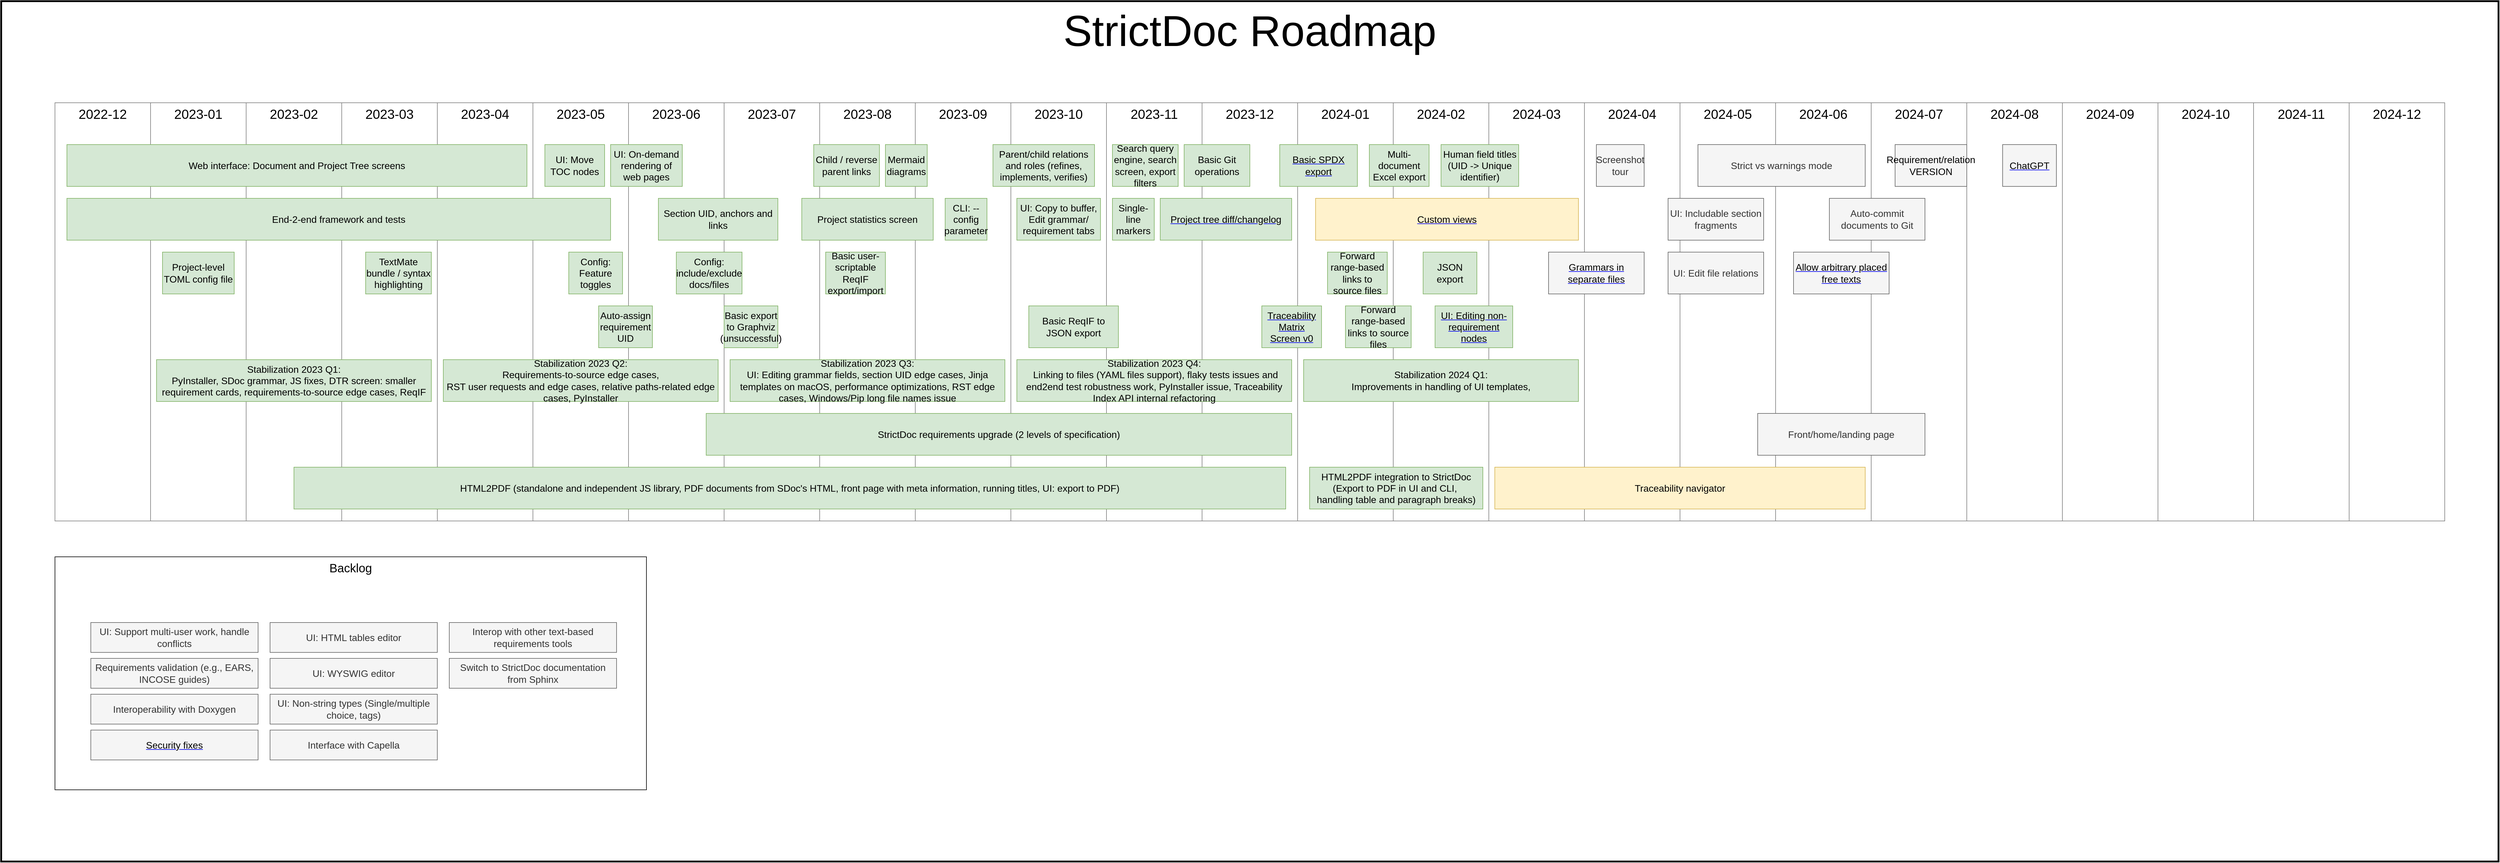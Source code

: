 <mxfile version="24.0.2" type="google">
  <diagram name="Seite-1" id="QL4QDE5GQBR7DcBM7GMb">
    <mxGraphModel grid="1" page="1" gridSize="10" guides="1" tooltips="1" connect="1" arrows="1" fold="1" pageScale="1" pageWidth="2339" pageHeight="3300" math="0" shadow="0">
      <root>
        <mxCell id="0" />
        <object label="Background" id="e4xbaoC47YMUbLc9hft--7">
          <mxCell style="" parent="0" />
        </object>
        <mxCell id="e4xbaoC47YMUbLc9hft--8" value="StrictDoc Roadmap" style="rounded=0;whiteSpace=wrap;html=1;verticalAlign=top;fontSize=72;strokeWidth=3;" vertex="1" parent="e4xbaoC47YMUbLc9hft--7">
          <mxGeometry x="-1450" y="-130" width="4180" height="1440" as="geometry" />
        </mxCell>
        <object label="Months" id="1">
          <mxCell style="locked=1;" parent="0" />
        </object>
        <mxCell id="5Hoejhb2v4ojji3GJ6aL-1" value="2023-09" style="rounded=0;whiteSpace=wrap;fontSize=22;verticalAlign=top;strokeColor=#808080;html=1;labelBorderColor=none;labelBackgroundColor=none;" vertex="1" parent="1">
          <mxGeometry x="80" y="40" width="160" height="700" as="geometry" />
        </mxCell>
        <mxCell id="5Hoejhb2v4ojji3GJ6aL-2" value="2023-10" style="rounded=0;whiteSpace=wrap;fontSize=22;verticalAlign=top;strokeColor=#808080;html=1;labelBorderColor=none;labelBackgroundColor=none;" vertex="1" parent="1">
          <mxGeometry x="240" y="40" width="160" height="700" as="geometry" />
        </mxCell>
        <mxCell id="5Hoejhb2v4ojji3GJ6aL-3" value="2023-11" style="rounded=0;whiteSpace=wrap;fontSize=22;verticalAlign=top;strokeColor=#808080;html=1;labelBorderColor=none;labelBackgroundColor=none;" vertex="1" parent="1">
          <mxGeometry x="400" y="40" width="160" height="700" as="geometry" />
        </mxCell>
        <mxCell id="5Hoejhb2v4ojji3GJ6aL-4" value="2023-12" style="rounded=0;whiteSpace=wrap;fontSize=22;verticalAlign=top;strokeColor=#808080;html=1;labelBorderColor=none;labelBackgroundColor=none;" vertex="1" parent="1">
          <mxGeometry x="560" y="40" width="160" height="700" as="geometry" />
        </mxCell>
        <mxCell id="5Hoejhb2v4ojji3GJ6aL-6" value="2023-08" style="rounded=0;whiteSpace=wrap;fontSize=22;verticalAlign=top;strokeColor=#808080;html=1;labelBorderColor=none;labelBackgroundColor=none;" vertex="1" parent="1">
          <mxGeometry x="-80" y="40" width="160" height="700" as="geometry" />
        </mxCell>
        <mxCell id="5Hoejhb2v4ojji3GJ6aL-7" value="2023-07" style="rounded=0;whiteSpace=wrap;fontSize=22;verticalAlign=top;strokeColor=#808080;html=1;labelBorderColor=none;labelBackgroundColor=none;" vertex="1" parent="1">
          <mxGeometry x="-240" y="40" width="160" height="700" as="geometry" />
        </mxCell>
        <mxCell id="5Hoejhb2v4ojji3GJ6aL-8" value="2023-06" style="rounded=0;whiteSpace=wrap;fontSize=22;verticalAlign=top;strokeColor=#808080;html=1;labelBorderColor=none;labelBackgroundColor=none;" vertex="1" parent="1">
          <mxGeometry x="-400" y="40" width="160" height="700" as="geometry" />
        </mxCell>
        <mxCell id="5Hoejhb2v4ojji3GJ6aL-9" value="2023-05" style="rounded=0;whiteSpace=wrap;fontSize=22;verticalAlign=top;strokeColor=#808080;html=1;labelBorderColor=none;labelBackgroundColor=none;" vertex="1" parent="1">
          <mxGeometry x="-560" y="40" width="160" height="700" as="geometry" />
        </mxCell>
        <mxCell id="5Hoejhb2v4ojji3GJ6aL-10" value="2023-04" style="rounded=0;whiteSpace=wrap;fontSize=22;verticalAlign=top;strokeColor=#808080;html=1;labelBorderColor=none;labelBackgroundColor=none;" vertex="1" parent="1">
          <mxGeometry x="-720" y="40" width="160" height="700" as="geometry" />
        </mxCell>
        <mxCell id="5Hoejhb2v4ojji3GJ6aL-11" value="2023-03" style="rounded=0;whiteSpace=wrap;fontSize=22;verticalAlign=top;strokeColor=#808080;html=1;labelBorderColor=none;labelBackgroundColor=none;" vertex="1" parent="1">
          <mxGeometry x="-880" y="40" width="160" height="700" as="geometry" />
        </mxCell>
        <mxCell id="5Hoejhb2v4ojji3GJ6aL-12" value="2023-02" style="rounded=0;whiteSpace=wrap;fontSize=22;verticalAlign=top;strokeColor=#808080;html=1;labelBorderColor=none;labelBackgroundColor=none;" vertex="1" parent="1">
          <mxGeometry x="-1040" y="40" width="160" height="700" as="geometry" />
        </mxCell>
        <mxCell id="5Hoejhb2v4ojji3GJ6aL-13" value="2023-01" style="rounded=0;whiteSpace=wrap;fontSize=22;verticalAlign=top;strokeColor=#808080;html=1;labelBorderColor=none;labelBackgroundColor=none;" vertex="1" parent="1">
          <mxGeometry x="-1200" y="40" width="160" height="700" as="geometry" />
        </mxCell>
        <mxCell id="5Hoejhb2v4ojji3GJ6aL-25" value="2024-01" style="rounded=0;whiteSpace=wrap;fontSize=22;verticalAlign=top;strokeColor=#808080;html=1;labelBorderColor=none;labelBackgroundColor=none;" vertex="1" parent="1">
          <mxGeometry x="720" y="40" width="160" height="700" as="geometry" />
        </mxCell>
        <mxCell id="5Hoejhb2v4ojji3GJ6aL-26" value="2024-02" style="rounded=0;whiteSpace=wrap;fontSize=22;verticalAlign=top;strokeColor=#808080;html=1;labelBorderColor=none;labelBackgroundColor=none;" vertex="1" parent="1">
          <mxGeometry x="880" y="40" width="160" height="700" as="geometry" />
        </mxCell>
        <mxCell id="5Hoejhb2v4ojji3GJ6aL-27" value="2024-03" style="rounded=0;whiteSpace=wrap;fontSize=22;verticalAlign=top;strokeColor=#808080;html=1;labelBorderColor=none;labelBackgroundColor=none;" vertex="1" parent="1">
          <mxGeometry x="1040" y="40" width="160" height="700" as="geometry" />
        </mxCell>
        <mxCell id="5Hoejhb2v4ojji3GJ6aL-30" value="2024-04" style="rounded=0;whiteSpace=wrap;fontSize=22;verticalAlign=top;strokeColor=#808080;html=1;labelBorderColor=none;labelBackgroundColor=none;" vertex="1" parent="1">
          <mxGeometry x="1200" y="40" width="160" height="700" as="geometry" />
        </mxCell>
        <mxCell id="5Hoejhb2v4ojji3GJ6aL-31" value="2024-05" style="rounded=0;whiteSpace=wrap;fontSize=22;verticalAlign=top;strokeColor=#808080;html=1;labelBorderColor=none;labelBackgroundColor=none;" vertex="1" parent="1">
          <mxGeometry x="1360" y="40" width="160" height="700" as="geometry" />
        </mxCell>
        <mxCell id="5Hoejhb2v4ojji3GJ6aL-32" value="2024-06" style="rounded=0;whiteSpace=wrap;fontSize=22;verticalAlign=top;strokeColor=#808080;html=1;labelBorderColor=none;labelBackgroundColor=none;" vertex="1" parent="1">
          <mxGeometry x="1520" y="40" width="160" height="700" as="geometry" />
        </mxCell>
        <mxCell id="5Hoejhb2v4ojji3GJ6aL-33" value="2024-07" style="rounded=0;whiteSpace=wrap;fontSize=22;verticalAlign=top;strokeColor=#808080;html=1;labelBorderColor=none;labelBackgroundColor=none;" vertex="1" parent="1">
          <mxGeometry x="1680" y="40" width="160" height="700" as="geometry" />
        </mxCell>
        <mxCell id="5Hoejhb2v4ojji3GJ6aL-34" value="2024-08" style="rounded=0;whiteSpace=wrap;fontSize=22;verticalAlign=top;strokeColor=#808080;html=1;labelBorderColor=none;labelBackgroundColor=none;" vertex="1" parent="1">
          <mxGeometry x="1840" y="40" width="160" height="700" as="geometry" />
        </mxCell>
        <mxCell id="5Hoejhb2v4ojji3GJ6aL-35" value="2024-09" style="rounded=0;whiteSpace=wrap;fontSize=22;verticalAlign=top;strokeColor=#808080;html=1;labelBorderColor=none;labelBackgroundColor=none;" vertex="1" parent="1">
          <mxGeometry x="2000" y="40" width="160" height="700" as="geometry" />
        </mxCell>
        <mxCell id="5Hoejhb2v4ojji3GJ6aL-36" value="2024-10" style="rounded=0;whiteSpace=wrap;fontSize=22;verticalAlign=top;strokeColor=#808080;html=1;labelBorderColor=none;labelBackgroundColor=none;" vertex="1" parent="1">
          <mxGeometry x="2160" y="40" width="160" height="700" as="geometry" />
        </mxCell>
        <mxCell id="5Hoejhb2v4ojji3GJ6aL-37" value="2024-11" style="rounded=0;whiteSpace=wrap;fontSize=22;verticalAlign=top;strokeColor=#808080;html=1;labelBorderColor=none;labelBackgroundColor=none;" vertex="1" parent="1">
          <mxGeometry x="2320" y="40" width="160" height="700" as="geometry" />
        </mxCell>
        <mxCell id="5Hoejhb2v4ojji3GJ6aL-38" value="2024-12" style="rounded=0;whiteSpace=wrap;fontSize=22;verticalAlign=top;strokeColor=#808080;html=1;labelBorderColor=none;labelBackgroundColor=none;" vertex="1" parent="1">
          <mxGeometry x="2480" y="40" width="160" height="700" as="geometry" />
        </mxCell>
        <mxCell id="5Hoejhb2v4ojji3GJ6aL-47" value="2022-12" style="rounded=0;whiteSpace=wrap;fontSize=22;verticalAlign=top;strokeColor=#808080;html=1;labelBorderColor=none;labelBackgroundColor=none;" vertex="1" parent="1">
          <mxGeometry x="-1360" y="40" width="160" height="700" as="geometry" />
        </mxCell>
        <object label="Clusters" id="5Hoejhb2v4ojji3GJ6aL-50">
          <mxCell style="" parent="0" />
        </object>
        <mxCell id="5Hoejhb2v4ojji3GJ6aL-55" value="Backlog" style="rounded=0;whiteSpace=wrap;html=1;verticalAlign=top;fontSize=20;" vertex="1" parent="5Hoejhb2v4ojji3GJ6aL-50">
          <mxGeometry x="-1360" y="800" width="990" height="390" as="geometry" />
        </mxCell>
        <object label="Figures" id="5Hoejhb2v4ojji3GJ6aL-5">
          <mxCell style="" parent="0" />
        </object>
        <mxCell id="5Hoejhb2v4ojji3GJ6aL-21" value="Child / reverse parent links" style="text;html=1;strokeColor=#82b366;fillColor=#d5e8d4;align=center;verticalAlign=middle;whiteSpace=wrap;rounded=0;fontStyle=0;fontSize=16;" vertex="1" parent="5Hoejhb2v4ojji3GJ6aL-5">
          <mxGeometry x="-90" y="110" width="110" height="70" as="geometry" />
        </mxCell>
        <mxCell id="5Hoejhb2v4ojji3GJ6aL-39" value="Section UID, anchors and links" style="text;html=1;strokeColor=#82b366;fillColor=#d5e8d4;align=center;verticalAlign=middle;whiteSpace=wrap;rounded=0;fontStyle=0;fontSize=16;" vertex="1" parent="5Hoejhb2v4ojji3GJ6aL-5">
          <mxGeometry x="-350" y="200" width="200" height="70" as="geometry" />
        </mxCell>
        <mxCell id="5Hoejhb2v4ojji3GJ6aL-40" value="Auto-assign requirement UID" style="text;html=1;strokeColor=#82b366;fillColor=#d5e8d4;align=center;verticalAlign=middle;whiteSpace=wrap;rounded=0;fontStyle=0;fontSize=16;" vertex="1" parent="5Hoejhb2v4ojji3GJ6aL-5">
          <mxGeometry x="-450" y="380" width="90" height="70" as="geometry" />
        </mxCell>
        <mxCell id="5Hoejhb2v4ojji3GJ6aL-42" value="TextMate bundle / syntax highlighting" style="text;html=1;strokeColor=#82b366;fillColor=#d5e8d4;align=center;verticalAlign=middle;whiteSpace=wrap;rounded=0;fontStyle=0;fontSize=16;" vertex="1" parent="5Hoejhb2v4ojji3GJ6aL-5">
          <mxGeometry x="-840" y="290" width="110" height="70" as="geometry" />
        </mxCell>
        <mxCell id="5Hoejhb2v4ojji3GJ6aL-14" value="Project statistics screen" style="text;html=1;strokeColor=#82b366;fillColor=#d5e8d4;align=center;verticalAlign=middle;whiteSpace=wrap;rounded=0;fontStyle=0;fontSize=16;" vertex="1" parent="5Hoejhb2v4ojji3GJ6aL-5">
          <mxGeometry x="-110" y="200" width="220" height="70" as="geometry" />
        </mxCell>
        <mxCell id="5Hoejhb2v4ojji3GJ6aL-15" value="HTML2PDF (standalone and independent JS library, PDF documents from SDoc&#39;s HTML, front page with meta information, running titles, UI: export to PDF)" style="text;html=1;strokeColor=#82b366;fillColor=#d5e8d4;align=center;verticalAlign=middle;whiteSpace=wrap;rounded=0;fontStyle=0;fontSize=16;" vertex="1" parent="5Hoejhb2v4ojji3GJ6aL-5">
          <mxGeometry x="-960" y="650" width="1660" height="70" as="geometry" />
        </mxCell>
        <mxCell id="5Hoejhb2v4ojji3GJ6aL-16" value="&lt;a href=&quot;https://github.com/strictdoc-project/strictdoc/issues/1141&quot;&gt;&lt;font color=&quot;#000000&quot;&gt;ChatGPT&lt;/font&gt;&lt;/a&gt;" style="text;html=1;align=center;verticalAlign=middle;whiteSpace=wrap;rounded=0;fontStyle=0;fontSize=16;fillColor=#f5f5f5;fontColor=#333333;strokeColor=#666666;" vertex="1" parent="5Hoejhb2v4ojji3GJ6aL-5">
          <mxGeometry x="1900" y="110" width="90" height="70" as="geometry" />
        </mxCell>
        <mxCell id="5Hoejhb2v4ojji3GJ6aL-17" value="&lt;a href=&quot;https://github.com/strictdoc-project/strictdoc/issues/964&quot;&gt;&lt;font color=&quot;#000000&quot;&gt;Traceability&lt;/font&gt;&lt;font color=&quot;#000000&quot;&gt; Matrix Screen v0&lt;br&gt;&lt;/font&gt;&lt;/a&gt;" style="text;html=1;strokeColor=#82b366;fillColor=#d5e8d4;align=center;verticalAlign=middle;whiteSpace=wrap;rounded=0;fontStyle=0;fontSize=16;" vertex="1" parent="5Hoejhb2v4ojji3GJ6aL-5">
          <mxGeometry x="660" y="380" width="100" height="70" as="geometry" />
        </mxCell>
        <mxCell id="5Hoejhb2v4ojji3GJ6aL-18" value="Front/home/landing page" style="text;html=1;strokeColor=#666666;fillColor=#f5f5f5;align=center;verticalAlign=middle;whiteSpace=wrap;rounded=0;fontStyle=0;fontSize=16;fontColor=#333333;" vertex="1" parent="5Hoejhb2v4ojji3GJ6aL-5">
          <mxGeometry x="1490" y="560" width="280" height="70" as="geometry" />
        </mxCell>
        <mxCell id="5Hoejhb2v4ojji3GJ6aL-19" value="Basic user-scriptable ReqIF export/import" style="text;html=1;strokeColor=#82b366;fillColor=#d5e8d4;align=center;verticalAlign=middle;whiteSpace=wrap;rounded=0;fontStyle=0;fontSize=16;" vertex="1" parent="5Hoejhb2v4ojji3GJ6aL-5">
          <mxGeometry x="-70" y="290" width="100" height="70" as="geometry" />
        </mxCell>
        <mxCell id="5Hoejhb2v4ojji3GJ6aL-20" value="Requirements validation (e.g., EARS, INCOSE guides)" style="text;html=1;strokeColor=#666666;fillColor=#f5f5f5;align=center;verticalAlign=middle;whiteSpace=wrap;rounded=0;fontStyle=0;fontSize=16;fontColor=#333333;" vertex="1" parent="5Hoejhb2v4ojji3GJ6aL-5">
          <mxGeometry x="-1300" y="970" width="280" height="50" as="geometry" />
        </mxCell>
        <mxCell id="5Hoejhb2v4ojji3GJ6aL-22" value="UI: HTML tables editor" style="text;html=1;strokeColor=#666666;fillColor=#f5f5f5;align=center;verticalAlign=middle;whiteSpace=wrap;rounded=0;fontStyle=0;fontSize=16;fontColor=#333333;" vertex="1" parent="5Hoejhb2v4ojji3GJ6aL-5">
          <mxGeometry x="-1000" y="910" width="280" height="50" as="geometry" />
        </mxCell>
        <mxCell id="5Hoejhb2v4ojji3GJ6aL-23" value="CLI: --config parameter" style="text;html=1;strokeColor=#82b366;fillColor=#d5e8d4;align=center;verticalAlign=middle;whiteSpace=wrap;rounded=0;fontStyle=0;fontSize=16;" vertex="1" parent="5Hoejhb2v4ojji3GJ6aL-5">
          <mxGeometry x="130" y="200" width="70" height="70" as="geometry" />
        </mxCell>
        <mxCell id="5Hoejhb2v4ojji3GJ6aL-41" value="UI: Non-string types (Single/multiple choice, tags)" style="text;html=1;align=center;verticalAlign=middle;whiteSpace=wrap;rounded=0;fontStyle=0;fontSize=16;fillColor=#f5f5f5;fontColor=#333333;strokeColor=#666666;" vertex="1" parent="5Hoejhb2v4ojji3GJ6aL-5">
          <mxGeometry x="-1000" y="1030" width="280" height="50" as="geometry" />
        </mxCell>
        <mxCell id="5Hoejhb2v4ojji3GJ6aL-43" value="StrictDoc requirements upgrade (2 levels of specification)" style="text;html=1;strokeColor=#82b366;fillColor=#d5e8d4;align=center;verticalAlign=middle;whiteSpace=wrap;rounded=0;fontStyle=0;fontSize=16;" vertex="1" parent="5Hoejhb2v4ojji3GJ6aL-5">
          <mxGeometry x="-270" y="560" width="980" height="70" as="geometry" />
        </mxCell>
        <mxCell id="5Hoejhb2v4ojji3GJ6aL-24" value="&lt;a href=&quot;https://github.com/strictdoc-project/strictdoc/issues?q=is%3Aopen+is%3Aissue+label%3ASecurity+&quot;&gt;&lt;font color=&quot;#000000&quot;&gt;Security fixes&lt;/font&gt;&lt;/a&gt;" style="text;html=1;strokeColor=#666666;fillColor=#f5f5f5;align=center;verticalAlign=middle;whiteSpace=wrap;rounded=0;fontStyle=0;fontSize=16;fontColor=#333333;" vertex="1" parent="5Hoejhb2v4ojji3GJ6aL-5">
          <mxGeometry x="-1300" y="1090" width="280" height="50" as="geometry" />
        </mxCell>
        <mxCell id="5Hoejhb2v4ojji3GJ6aL-44" value="Switch to StrictDoc documentation from Sphinx" style="text;html=1;strokeColor=#666666;fillColor=#f5f5f5;align=center;verticalAlign=middle;whiteSpace=wrap;rounded=0;fontStyle=0;fontSize=16;fontColor=#333333;" vertex="1" parent="5Hoejhb2v4ojji3GJ6aL-5">
          <mxGeometry x="-700" y="970" width="280" height="50" as="geometry" />
        </mxCell>
        <mxCell id="5Hoejhb2v4ojji3GJ6aL-45" value="&lt;a href=&quot;https://github.com/strictdoc-project/strictdoc/issues/1541&quot;&gt;&lt;font color=&quot;#000000&quot;&gt;Basic SPDX export&lt;br&gt;&lt;/font&gt;&lt;/a&gt;" style="text;html=1;strokeColor=#82b366;fillColor=#d5e8d4;align=center;verticalAlign=middle;whiteSpace=wrap;rounded=0;fontStyle=0;fontSize=16;" vertex="1" parent="5Hoejhb2v4ojji3GJ6aL-5">
          <mxGeometry x="690" y="110" width="130" height="70" as="geometry" />
        </mxCell>
        <mxCell id="5Hoejhb2v4ojji3GJ6aL-48" value="Web interface: Document and Project Tree screens" style="text;html=1;strokeColor=#82b366;fillColor=#d5e8d4;align=center;verticalAlign=middle;whiteSpace=wrap;rounded=0;fontStyle=0;fontSize=16;" vertex="1" parent="5Hoejhb2v4ojji3GJ6aL-5">
          <mxGeometry x="-1340" y="110" width="770" height="70" as="geometry" />
        </mxCell>
        <mxCell id="5Hoejhb2v4ojji3GJ6aL-51" value="End-2-end framework and tests" style="text;html=1;strokeColor=#82b366;fillColor=#d5e8d4;align=center;verticalAlign=middle;whiteSpace=wrap;rounded=0;fontStyle=0;fontSize=16;" vertex="1" parent="5Hoejhb2v4ojji3GJ6aL-5">
          <mxGeometry x="-1340" y="200" width="910" height="70" as="geometry" />
        </mxCell>
        <mxCell id="5Hoejhb2v4ojji3GJ6aL-52" value="&lt;div&gt;UI: On-demand rendering of web pages&lt;/div&gt;" style="text;html=1;strokeColor=#82b366;fillColor=#d5e8d4;align=center;verticalAlign=middle;whiteSpace=wrap;rounded=0;fontStyle=0;fontSize=16;" vertex="1" parent="5Hoejhb2v4ojji3GJ6aL-5">
          <mxGeometry x="-430" y="110" width="120" height="70" as="geometry" />
        </mxCell>
        <mxCell id="5Hoejhb2v4ojji3GJ6aL-53" value="UI: Move TOC nodes" style="text;html=1;strokeColor=#82b366;fillColor=#d5e8d4;align=center;verticalAlign=middle;whiteSpace=wrap;rounded=0;fontStyle=0;fontSize=16;" vertex="1" parent="5Hoejhb2v4ojji3GJ6aL-5">
          <mxGeometry x="-540" y="110" width="100" height="70" as="geometry" />
        </mxCell>
        <mxCell id="5Hoejhb2v4ojji3GJ6aL-54" value="Project-level TOML config file" style="text;html=1;strokeColor=#82b366;fillColor=#d5e8d4;align=center;verticalAlign=middle;whiteSpace=wrap;rounded=0;fontStyle=0;fontSize=16;" vertex="1" parent="5Hoejhb2v4ojji3GJ6aL-5">
          <mxGeometry x="-1180" y="290" width="120" height="70" as="geometry" />
        </mxCell>
        <mxCell id="e4xbaoC47YMUbLc9hft--1" value="Config: Feature toggles" style="text;html=1;strokeColor=#82b366;fillColor=#d5e8d4;align=center;verticalAlign=middle;whiteSpace=wrap;rounded=0;fontStyle=0;fontSize=16;" vertex="1" parent="5Hoejhb2v4ojji3GJ6aL-5">
          <mxGeometry x="-500" y="290" width="90" height="70" as="geometry" />
        </mxCell>
        <mxCell id="e4xbaoC47YMUbLc9hft--2" value="&lt;div&gt;Stabilization 2023 Q1:&lt;br&gt;&lt;/div&gt;&lt;div&gt;PyInstaller, SDoc grammar, JS fixes, DTR screen: smaller requirement cards, requirements-to-source edge cases, ReqIF&lt;/div&gt;" style="text;html=1;strokeColor=#82b366;fillColor=#d5e8d4;align=center;verticalAlign=middle;whiteSpace=wrap;rounded=0;fontStyle=0;fontSize=16;" vertex="1" parent="5Hoejhb2v4ojji3GJ6aL-5">
          <mxGeometry x="-1190" y="470" width="460" height="70" as="geometry" />
        </mxCell>
        <mxCell id="e4xbaoC47YMUbLc9hft--3" value="&lt;div&gt;Stabilization 2023 Q2:&lt;br&gt;&lt;/div&gt;&lt;div&gt;Requirements-to-source edge cases, &lt;br&gt;&lt;/div&gt;RST user requests and edge cases, relative paths-related edge cases, PyInstaller" style="text;html=1;strokeColor=#82b366;fillColor=#d5e8d4;align=center;verticalAlign=middle;whiteSpace=wrap;rounded=0;fontStyle=0;fontSize=16;" vertex="1" parent="5Hoejhb2v4ojji3GJ6aL-5">
          <mxGeometry x="-710" y="470" width="460" height="70" as="geometry" />
        </mxCell>
        <mxCell id="e4xbaoC47YMUbLc9hft--4" value="Config: include/exclude docs/files" style="text;html=1;strokeColor=#82b366;fillColor=#d5e8d4;align=center;verticalAlign=middle;whiteSpace=wrap;rounded=0;fontStyle=0;fontSize=16;" vertex="1" parent="5Hoejhb2v4ojji3GJ6aL-5">
          <mxGeometry x="-320" y="290" width="110" height="70" as="geometry" />
        </mxCell>
        <mxCell id="e4xbaoC47YMUbLc9hft--5" value="&lt;div&gt;Stabilization 2023 Q3:&lt;br&gt;&lt;/div&gt;UI: Editing grammar fields, section UID edge cases, Jinja templates on macOS, performance optimizations, RST edge cases, Windows/Pip long file names issue" style="text;html=1;strokeColor=#82b366;fillColor=#d5e8d4;align=center;verticalAlign=middle;whiteSpace=wrap;rounded=0;fontStyle=0;fontSize=16;" vertex="1" parent="5Hoejhb2v4ojji3GJ6aL-5">
          <mxGeometry x="-230" y="470" width="460" height="70" as="geometry" />
        </mxCell>
        <mxCell id="e4xbaoC47YMUbLc9hft--9" value="&lt;div&gt;Mermaid&lt;/div&gt;&lt;div&gt;diagrams&lt;/div&gt;" style="text;html=1;strokeColor=#82b366;fillColor=#d5e8d4;align=center;verticalAlign=middle;whiteSpace=wrap;rounded=0;fontStyle=0;fontSize=16;" vertex="1" parent="5Hoejhb2v4ojji3GJ6aL-5">
          <mxGeometry x="30" y="110" width="70" height="70" as="geometry" />
        </mxCell>
        <mxCell id="e4xbaoC47YMUbLc9hft--10" value="Auto-commit documents to Git" style="text;html=1;strokeColor=#666666;fillColor=#f5f5f5;align=center;verticalAlign=middle;whiteSpace=wrap;rounded=0;fontStyle=0;fontSize=16;fontColor=#333333;" vertex="1" parent="5Hoejhb2v4ojji3GJ6aL-5">
          <mxGeometry x="1610" y="200" width="160" height="70" as="geometry" />
        </mxCell>
        <mxCell id="e4xbaoC47YMUbLc9hft--11" value="UI: Support multi-user work, handle conflicts" style="text;html=1;strokeColor=#666666;fillColor=#f5f5f5;align=center;verticalAlign=middle;whiteSpace=wrap;rounded=0;fontStyle=0;fontSize=16;fontColor=#333333;" vertex="1" parent="5Hoejhb2v4ojji3GJ6aL-5">
          <mxGeometry x="-1300" y="910" width="280" height="50" as="geometry" />
        </mxCell>
        <mxCell id="e4xbaoC47YMUbLc9hft--15" value="Interoperability with Doxygen" style="text;html=1;strokeColor=#666666;fillColor=#f5f5f5;align=center;verticalAlign=middle;whiteSpace=wrap;rounded=0;fontStyle=0;fontSize=16;fontColor=#333333;" vertex="1" parent="5Hoejhb2v4ojji3GJ6aL-5">
          <mxGeometry x="-1300" y="1030" width="280" height="50" as="geometry" />
        </mxCell>
        <mxCell id="e4xbaoC47YMUbLc9hft--18" value="&lt;div&gt;Stabilization 2023 Q4:&lt;/div&gt;&lt;div&gt;&amp;nbsp;Linking to files (YAML files support), flaky tests issues and end2end test robustness work, PyInstaller issue, Traceability Index API internal refactoring&lt;br&gt;&lt;/div&gt;" style="text;html=1;strokeColor=#82b366;fillColor=#d5e8d4;align=center;verticalAlign=middle;whiteSpace=wrap;rounded=0;fontStyle=0;fontSize=16;" vertex="1" parent="5Hoejhb2v4ojji3GJ6aL-5">
          <mxGeometry x="250" y="470" width="460" height="70" as="geometry" />
        </mxCell>
        <mxCell id="ZHUxJVqyrOpv6eid2pWU-1" value="Parent/child relations and roles (refines, implements, verifies)" style="text;html=1;strokeColor=#82b366;fillColor=#d5e8d4;align=center;verticalAlign=middle;whiteSpace=wrap;rounded=0;fontStyle=0;fontSize=16;" vertex="1" parent="5Hoejhb2v4ojji3GJ6aL-5">
          <mxGeometry x="210" y="110" width="170" height="70" as="geometry" />
        </mxCell>
        <mxCell id="ZHUxJVqyrOpv6eid2pWU-2" value="Basic ReqIF to JSON export" style="text;html=1;strokeColor=#82b366;fillColor=#d5e8d4;align=center;verticalAlign=middle;whiteSpace=wrap;rounded=0;fontStyle=0;fontSize=16;" vertex="1" parent="5Hoejhb2v4ojji3GJ6aL-5">
          <mxGeometry x="270" y="380" width="150" height="70" as="geometry" />
        </mxCell>
        <mxCell id="k8s1h_Z_zSzXEBWhGtG7-1" value="&lt;div&gt;UI: Copy to buffer, Edit grammar/&lt;/div&gt;&lt;div&gt;requirement tabs&lt;br&gt;&lt;/div&gt;" style="text;html=1;strokeColor=#82b366;fillColor=#d5e8d4;align=center;verticalAlign=middle;whiteSpace=wrap;rounded=0;fontStyle=0;fontSize=16;" vertex="1" parent="5Hoejhb2v4ojji3GJ6aL-5">
          <mxGeometry x="250" y="200" width="140" height="70" as="geometry" />
        </mxCell>
        <mxCell id="5td-1cRUoRHkrHs212uj-1" value="Search query engine, search screen, export filters" style="text;html=1;strokeColor=#82b366;fillColor=#d5e8d4;align=center;verticalAlign=middle;whiteSpace=wrap;rounded=0;fontStyle=0;fontSize=16;" vertex="1" parent="5Hoejhb2v4ojji3GJ6aL-5">
          <mxGeometry x="410" y="110" width="110" height="70" as="geometry" />
        </mxCell>
        <mxCell id="5td-1cRUoRHkrHs212uj-2" value="Single-line markers" style="text;html=1;strokeColor=#82b366;fillColor=#d5e8d4;align=center;verticalAlign=middle;whiteSpace=wrap;rounded=0;fontStyle=0;fontSize=16;" vertex="1" parent="5Hoejhb2v4ojji3GJ6aL-5">
          <mxGeometry x="410" y="200" width="70" height="70" as="geometry" />
        </mxCell>
        <mxCell id="bzxhuAx1fFq9lgteCzhm-1" value="&lt;a href=&quot;https://github.com/strictdoc-project/strictdoc/issues/1503&quot;&gt;&lt;font color=&quot;#000000&quot;&gt;Project tree diff/changelog&lt;/font&gt;&lt;/a&gt;" style="text;html=1;strokeColor=#82b366;fillColor=#d5e8d4;align=center;verticalAlign=middle;whiteSpace=wrap;rounded=0;fontStyle=0;fontSize=16;" vertex="1" parent="5Hoejhb2v4ojji3GJ6aL-5">
          <mxGeometry x="490" y="200" width="220" height="70" as="geometry" />
        </mxCell>
        <mxCell id="xoYxP1hTg36p0s3yFHkj-1" value="Screenshot tour" style="text;html=1;strokeColor=#666666;fillColor=#f5f5f5;align=center;verticalAlign=middle;whiteSpace=wrap;rounded=0;fontStyle=0;fontSize=16;fontColor=#333333;" vertex="1" parent="5Hoejhb2v4ojji3GJ6aL-5">
          <mxGeometry x="1220" y="110" width="80" height="70" as="geometry" />
        </mxCell>
        <mxCell id="xoYxP1hTg36p0s3yFHkj-2" value="&lt;font color=&quot;#000000&quot;&gt;Traceability navigator&lt;br&gt;&lt;/font&gt;" style="text;html=1;align=center;verticalAlign=middle;whiteSpace=wrap;rounded=0;fontStyle=0;fontSize=16;fillColor=#fff2cc;strokeColor=#d6b656;" vertex="1" parent="5Hoejhb2v4ojji3GJ6aL-5">
          <mxGeometry x="1050" y="650" width="620" height="70" as="geometry" />
        </mxCell>
        <mxCell id="xoYxP1hTg36p0s3yFHkj-4" value="UI: WYSWIG editor" style="text;html=1;strokeColor=#666666;fillColor=#f5f5f5;align=center;verticalAlign=middle;whiteSpace=wrap;rounded=0;fontStyle=0;fontSize=16;fontColor=#333333;" vertex="1" parent="5Hoejhb2v4ojji3GJ6aL-5">
          <mxGeometry x="-1000" y="970" width="280" height="50" as="geometry" />
        </mxCell>
        <mxCell id="xoYxP1hTg36p0s3yFHkj-6" value="&lt;a href=&quot;https://github.com/strictdoc-project/strictdoc/issues/1537&quot;&gt;&lt;font color=&quot;#000000&quot;&gt;UI: Editing non-requirement nodes&lt;/font&gt;&lt;/a&gt;" style="text;html=1;strokeColor=#82b366;fillColor=#d5e8d4;align=center;verticalAlign=middle;whiteSpace=wrap;rounded=0;fontStyle=0;fontSize=16;" vertex="1" parent="5Hoejhb2v4ojji3GJ6aL-5">
          <mxGeometry x="950" y="380" width="130" height="70" as="geometry" />
        </mxCell>
        <mxCell id="xoYxP1hTg36p0s3yFHkj-7" value="Basic Git operations" style="text;html=1;strokeColor=#82b366;fillColor=#d5e8d4;align=center;verticalAlign=middle;whiteSpace=wrap;rounded=0;fontStyle=0;fontSize=16;" vertex="1" parent="5Hoejhb2v4ojji3GJ6aL-5">
          <mxGeometry x="530" y="110" width="110" height="70" as="geometry" />
        </mxCell>
        <mxCell id="95ktvzvPNHJ9Z4BU69U_-1" value="Interface with Capella" style="text;html=1;align=center;verticalAlign=middle;whiteSpace=wrap;rounded=0;fontStyle=0;fontSize=16;fillColor=#f5f5f5;fontColor=#333333;strokeColor=#666666;" vertex="1" parent="5Hoejhb2v4ojji3GJ6aL-5">
          <mxGeometry x="-1000" y="1090" width="280" height="50" as="geometry" />
        </mxCell>
        <mxCell id="fWdrbh18M2HJ4tMojr6s-1" value="&lt;a href=&quot;https://github.com/strictdoc-project/strictdoc/issues/1518&quot;&gt;&lt;font color=&quot;#000000&quot;&gt;Allow arbitrary placed free texts&lt;/font&gt;&lt;/a&gt;" style="text;html=1;strokeColor=#666666;fillColor=#f5f5f5;align=center;verticalAlign=middle;whiteSpace=wrap;rounded=0;fontStyle=0;fontSize=16;fontColor=#333333;" vertex="1" parent="5Hoejhb2v4ojji3GJ6aL-5">
          <mxGeometry x="1550" y="290" width="160" height="70" as="geometry" />
        </mxCell>
        <mxCell id="fWdrbh18M2HJ4tMojr6s-2" value="Basic export to Graphviz (unsuccessful)" style="text;html=1;strokeColor=#82b366;fillColor=#d5e8d4;align=center;verticalAlign=middle;whiteSpace=wrap;rounded=0;fontStyle=0;fontSize=16;" vertex="1" parent="5Hoejhb2v4ojji3GJ6aL-5">
          <mxGeometry x="-240" y="380" width="90" height="70" as="geometry" />
        </mxCell>
        <mxCell id="YCubefTHywfSa6VliQcR-1" value="Forward range-based links to source files" style="text;html=1;strokeColor=#82b366;fillColor=#d5e8d4;align=center;verticalAlign=middle;whiteSpace=wrap;rounded=0;fontStyle=0;fontSize=16;" vertex="1" parent="5Hoejhb2v4ojji3GJ6aL-5">
          <mxGeometry x="770" y="290" width="100" height="70" as="geometry" />
        </mxCell>
        <mxCell id="YCubefTHywfSa6VliQcR-2" value="&lt;a href=&quot;https://github.com/strictdoc-project/strictdoc/issues/1509&quot;&gt;&lt;font color=&quot;#000000&quot;&gt;Custom views&lt;/font&gt;&lt;/a&gt;" style="text;html=1;strokeColor=#d6b656;fillColor=#fff2cc;align=center;verticalAlign=middle;whiteSpace=wrap;rounded=0;fontStyle=0;fontSize=16;" vertex="1" parent="5Hoejhb2v4ojji3GJ6aL-5">
          <mxGeometry x="750" y="200" width="440" height="70" as="geometry" />
        </mxCell>
        <mxCell id="YCubefTHywfSa6VliQcR-3" value="&lt;div&gt;HTML2PDF integration to StrictDoc (Export to PDF in UI and CLI,&amp;nbsp;&lt;/div&gt;&lt;div&gt;handling table and paragraph breaks)&lt;/div&gt;" style="text;html=1;strokeColor=#82b366;fillColor=#d5e8d4;align=center;verticalAlign=middle;whiteSpace=wrap;rounded=0;fontStyle=0;fontSize=16;" vertex="1" parent="5Hoejhb2v4ojji3GJ6aL-5">
          <mxGeometry x="740" y="650" width="290" height="70" as="geometry" />
        </mxCell>
        <mxCell id="q5IPKXtHMBc3mqMKsgA0-1" value="&lt;a href=&quot;https://github.com/strictdoc-project/strictdoc/issues/1692&quot;&gt;&lt;font color=&quot;#000000&quot;&gt;Grammars in separate files&lt;br&gt;&lt;/font&gt;&lt;/a&gt;" style="text;html=1;strokeColor=#666666;fillColor=#f5f5f5;align=center;verticalAlign=middle;whiteSpace=wrap;rounded=0;fontStyle=0;fontSize=16;fontColor=#333333;" vertex="1" parent="5Hoejhb2v4ojji3GJ6aL-5">
          <mxGeometry x="1140" y="290" width="160" height="70" as="geometry" />
        </mxCell>
        <mxCell id="q5IPKXtHMBc3mqMKsgA0-2" value="&lt;div&gt;Human field titles&lt;/div&gt;&lt;div&gt;(UID -&amp;gt; Unique identifier)&lt;br&gt;&lt;/div&gt;" style="text;html=1;strokeColor=#82b366;fillColor=#d5e8d4;align=center;verticalAlign=middle;whiteSpace=wrap;rounded=0;fontStyle=0;fontSize=16;" vertex="1" parent="5Hoejhb2v4ojji3GJ6aL-5">
          <mxGeometry x="960" y="110" width="130" height="70" as="geometry" />
        </mxCell>
        <mxCell id="q5IPKXtHMBc3mqMKsgA0-3" value="JSON export" style="text;html=1;strokeColor=#82b366;fillColor=#d5e8d4;align=center;verticalAlign=middle;whiteSpace=wrap;rounded=0;fontStyle=0;fontSize=16;" vertex="1" parent="5Hoejhb2v4ojji3GJ6aL-5">
          <mxGeometry x="930" y="290" width="90" height="70" as="geometry" />
        </mxCell>
        <mxCell id="q5IPKXtHMBc3mqMKsgA0-4" value="Forward range-based links to source files" style="text;html=1;strokeColor=#82b366;fillColor=#d5e8d4;align=center;verticalAlign=middle;whiteSpace=wrap;rounded=0;fontStyle=0;fontSize=16;" vertex="1" parent="5Hoejhb2v4ojji3GJ6aL-5">
          <mxGeometry x="800" y="380" width="110" height="70" as="geometry" />
        </mxCell>
        <mxCell id="q5IPKXtHMBc3mqMKsgA0-5" value="&lt;div&gt;Stabilization 2024 Q1:&lt;/div&gt;&lt;div&gt;Improvements in handling of UI templates, &lt;br&gt;&lt;/div&gt;" style="text;html=1;strokeColor=#82b366;fillColor=#d5e8d4;align=center;verticalAlign=middle;whiteSpace=wrap;rounded=0;fontStyle=0;fontSize=16;" vertex="1" parent="5Hoejhb2v4ojji3GJ6aL-5">
          <mxGeometry x="730" y="470" width="460" height="70" as="geometry" />
        </mxCell>
        <mxCell id="q5IPKXtHMBc3mqMKsgA0-6" value="Multi-document Excel export" style="text;html=1;strokeColor=#82b366;fillColor=#d5e8d4;align=center;verticalAlign=middle;whiteSpace=wrap;rounded=0;fontStyle=0;fontSize=16;" vertex="1" parent="5Hoejhb2v4ojji3GJ6aL-5">
          <mxGeometry x="840" y="110" width="100" height="70" as="geometry" />
        </mxCell>
        <mxCell id="q5IPKXtHMBc3mqMKsgA0-7" value="UI: Includable section fragments" style="text;html=1;strokeColor=#666666;fillColor=#f5f5f5;align=center;verticalAlign=middle;whiteSpace=wrap;rounded=0;fontStyle=0;fontSize=16;fontColor=#333333;" vertex="1" parent="5Hoejhb2v4ojji3GJ6aL-5">
          <mxGeometry x="1340" y="200" width="160" height="70" as="geometry" />
        </mxCell>
        <mxCell id="q5IPKXtHMBc3mqMKsgA0-8" value="&lt;font color=&quot;#000000&quot;&gt;Requirement/relation VERSION&lt;br&gt;&lt;/font&gt;" style="text;html=1;align=center;verticalAlign=middle;whiteSpace=wrap;rounded=0;fontStyle=0;fontSize=16;fillColor=#f5f5f5;fontColor=#333333;strokeColor=#666666;" vertex="1" parent="5Hoejhb2v4ojji3GJ6aL-5">
          <mxGeometry x="1720" y="110" width="120" height="70" as="geometry" />
        </mxCell>
        <mxCell id="q5IPKXtHMBc3mqMKsgA0-9" value="Strict vs warnings mode" style="text;html=1;strokeColor=#666666;fillColor=#f5f5f5;align=center;verticalAlign=middle;whiteSpace=wrap;rounded=0;fontStyle=0;fontSize=16;fontColor=#333333;" vertex="1" parent="5Hoejhb2v4ojji3GJ6aL-5">
          <mxGeometry x="1390" y="110" width="280" height="70" as="geometry" />
        </mxCell>
        <mxCell id="q5IPKXtHMBc3mqMKsgA0-10" value="UI: Edit file relations" style="text;html=1;strokeColor=#666666;fillColor=#f5f5f5;align=center;verticalAlign=middle;whiteSpace=wrap;rounded=0;fontStyle=0;fontSize=16;fontColor=#333333;" vertex="1" parent="5Hoejhb2v4ojji3GJ6aL-5">
          <mxGeometry x="1340" y="290" width="160" height="70" as="geometry" />
        </mxCell>
        <mxCell id="q5IPKXtHMBc3mqMKsgA0-11" value="Interop with other text-based requirements tools" style="text;html=1;strokeColor=#666666;fillColor=#f5f5f5;align=center;verticalAlign=middle;whiteSpace=wrap;rounded=0;fontStyle=0;fontSize=16;fontColor=#333333;" vertex="1" parent="5Hoejhb2v4ojji3GJ6aL-5">
          <mxGeometry x="-700" y="910" width="280" height="50" as="geometry" />
        </mxCell>
      </root>
    </mxGraphModel>
  </diagram>
</mxfile>
